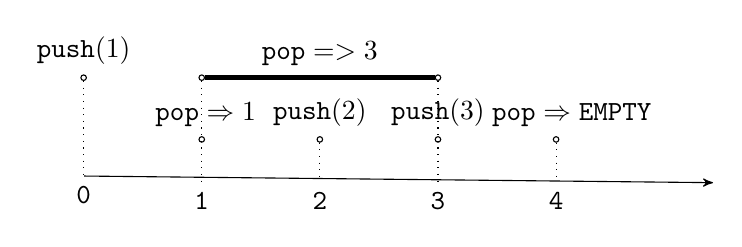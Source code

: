 %!TEX root = ../draft.tex
\begin{tikzpicture}[node distance=1.5cm]

\tikzstyle{node}=[minimum size=0pt]
\tikzstyle{nnode}=[minimum size=0pt,inner sep=0pt]
\tikzstyle{lnode}=[circle,draw,minimum size=2pt,inner sep=0pt]
%\node[nnode] (x0) [] at (0,0) {};
\node[lnode] (x1)  [label=above:${\tt push}(1)$] at (0,0) {};
\node[lnode] (x2)  [below=.7cm of x1,xshift=1.5cm,label=above:$\hspace{1mm}{\tt pop}\Rightarrow 1$] {}; 
\node[lnode] (x3)  [right of=x2,label=above:${\tt push}(2)$] {}; 
\node[lnode] (x4)  [right of=x3,label=above:${\tt push}(3)$] {}; 
\node[lnode] (x5)  [right of=x4,label=above:$\hspace{4mm}{\tt pop}\Rightarrow {\tt EMPTY}$] {}; 

\node[lnode] (x6)  [above=.7cm of x2] {}; %label=above:${\tt pop}\Rightarrow {\tt EMPTY}$
\node[lnode] (x7)  [above=.7cm of x4] {};
%\node[nnode] (x61) [above=1mm of x6] {};
%\node[nnode] (x62) [below=1mm of x6] {};
%\node[nnode] (x71) [above=1mm of x7] {};
%\node[nnode] (x72) [below=1mm of x7] {};


\node[nnode] (y1) [below= 1.2cm of x1,label=below:{\tt 0}] {};
\node[nnode] (y2) [below= .5cm of x5,xshift=2cm] {};
\node[nnode] (z2) [below= .5cm of x2,label=below:{\tt 1}] {};
\node[nnode] (z3) [below= .5cm of x3,label=below:{\tt 2}] {};
\node[nnode] (z4) [below= .5cm of x4,label=below:{\tt 3}] {};
\node[nnode] (z5) [below= .5cm of x5,label=below:{\tt 4}] {};

\draw[->,>=stealth'] (y1) -- (y2);
\draw[line width=2pt] (x6) -- node[draw=none,above] {${\tt pop}=>3$} (x7);
%\draw[-,thick] (x61) -- (x62);
%\draw[-,thick] (x71) -- (x72);

\draw[dotted] (x1) -- (y1);
\draw[dotted] (x6) -- (z2);
\draw[dotted] (x3) -- (z3);
\draw[dotted] (x7) -- (z4);
\draw[dotted] (x5) -- (z5);

%\node[lnode] (x3)  [right of=x2,label={[xshift=.6mm] left:{\footnotesize 1}}] {}; 
%\node[lnode] (x6)  [right=60mm of x3,label=right:{\footnotesize 3}] {};  %8*7+4
%
%\node[lnode] (y1)  [below=6mm of x3,xshift=7mm,label=left:{\footnotesize 1}] {}; 
%\node[lnode] (y2)  [right of=y1,label=right:{\footnotesize 1}] {}; 
%\node[lnode] (y4)  [right=1.4cm of y2,label=left:{\footnotesize 2}] {}; 
%\node[lnode] (y5)  [right of=y4,label=right:{\footnotesize 2}] {}; 
%\node[lnode] (y6)  [right of=y5,label={[xshift=.6mm] left:{\footnotesize 3}}] {}; 
%\node[lnode] (y7)  [right of=y6,label=right:{\footnotesize 3}] {}; 
%
%%\node[nnode] (x5)  [left=18mm of y7,yshift=-2mm] {}; 
%
%
%\node[lnode] (y8)  [below=6mm of x6,xshift=10mm,label=left:{\footnotesize 4}] {}; 1*7+3
%\node[lnode] (y9)  [right of =y8,label=right:{\footnotesize 4}] {}; 


%\draw[line width=2pt] (x1) -- node[draw=none,above] {$\<push>(1)$} (x2); 
%\draw[line width=2pt] (x3) -- node[draw=none,above] {$\<pop>=>3$} (x6);
%%\draw[line width=2pt] (x5) -- (x6);
%
%\draw[line width=2pt] (y1) -- node[draw=none,above] {$\<pop>=>1$} (y2);
%\draw[line width=2pt] (y4) -- node[draw=none,above] {$\<push>(2)$} (y5);
%\draw[line width=2pt] (y6) -- node[draw=none,above] {$\<push>(3)$} (y7);
%\draw[line width=2pt] (y8) -- node[draw=none,above] {$\<pop>=>{\tt EMPTY}$} (y9);


\end{tikzpicture}
